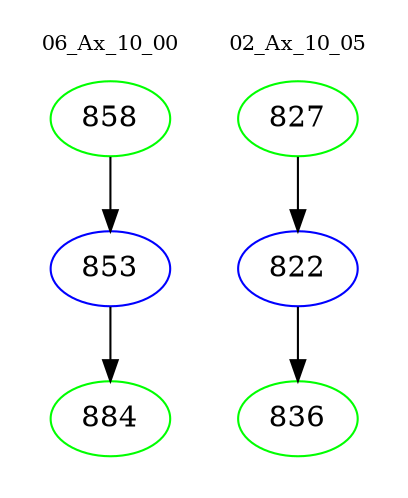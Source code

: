 digraph{
subgraph cluster_0 {
color = white
label = "06_Ax_10_00";
fontsize=10;
T0_858 [label="858", color="green"]
T0_858 -> T0_853 [color="black"]
T0_853 [label="853", color="blue"]
T0_853 -> T0_884 [color="black"]
T0_884 [label="884", color="green"]
}
subgraph cluster_1 {
color = white
label = "02_Ax_10_05";
fontsize=10;
T1_827 [label="827", color="green"]
T1_827 -> T1_822 [color="black"]
T1_822 [label="822", color="blue"]
T1_822 -> T1_836 [color="black"]
T1_836 [label="836", color="green"]
}
}
